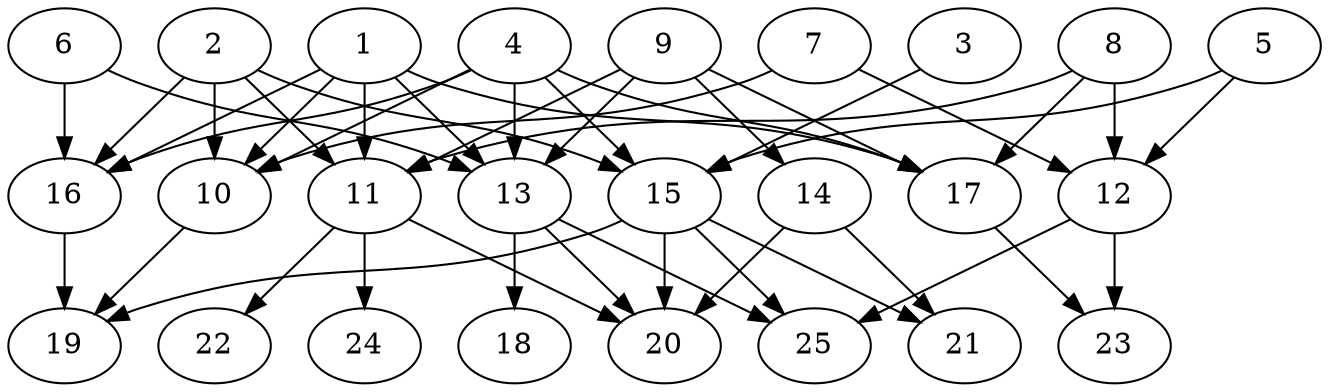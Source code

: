 // DAG automatically generated by daggen at Thu Oct  3 14:00:39 2019
// ./daggen --dot -n 25 --ccr 0.4 --fat 0.7 --regular 0.9 --density 0.5 --mindata 5242880 --maxdata 52428800 
digraph G {
  1 [size="29160960", alpha="0.04", expect_size="11664384"] 
  1 -> 10 [size ="11664384"]
  1 -> 11 [size ="11664384"]
  1 -> 13 [size ="11664384"]
  1 -> 16 [size ="11664384"]
  1 -> 17 [size ="11664384"]
  2 [size="73694720", alpha="0.07", expect_size="29477888"] 
  2 -> 10 [size ="29477888"]
  2 -> 11 [size ="29477888"]
  2 -> 15 [size ="29477888"]
  2 -> 16 [size ="29477888"]
  3 [size="90068480", alpha="0.11", expect_size="36027392"] 
  3 -> 15 [size ="36027392"]
  4 [size="52782080", alpha="0.07", expect_size="21112832"] 
  4 -> 10 [size ="21112832"]
  4 -> 13 [size ="21112832"]
  4 -> 15 [size ="21112832"]
  4 -> 16 [size ="21112832"]
  4 -> 17 [size ="21112832"]
  5 [size="125626880", alpha="0.19", expect_size="50250752"] 
  5 -> 12 [size ="50250752"]
  5 -> 15 [size ="50250752"]
  6 [size="22361600", alpha="0.07", expect_size="8944640"] 
  6 -> 13 [size ="8944640"]
  6 -> 16 [size ="8944640"]
  7 [size="52226560", alpha="0.13", expect_size="20890624"] 
  7 -> 10 [size ="20890624"]
  7 -> 12 [size ="20890624"]
  8 [size="92126720", alpha="0.00", expect_size="36850688"] 
  8 -> 11 [size ="36850688"]
  8 -> 12 [size ="36850688"]
  8 -> 17 [size ="36850688"]
  9 [size="88153600", alpha="0.08", expect_size="35261440"] 
  9 -> 11 [size ="35261440"]
  9 -> 13 [size ="35261440"]
  9 -> 14 [size ="35261440"]
  9 -> 17 [size ="35261440"]
  10 [size="61265920", alpha="0.09", expect_size="24506368"] 
  10 -> 19 [size ="24506368"]
  11 [size="54515200", alpha="0.18", expect_size="21806080"] 
  11 -> 20 [size ="21806080"]
  11 -> 22 [size ="21806080"]
  11 -> 24 [size ="21806080"]
  12 [size="80747520", alpha="0.02", expect_size="32299008"] 
  12 -> 23 [size ="32299008"]
  12 -> 25 [size ="32299008"]
  13 [size="122099200", alpha="0.08", expect_size="48839680"] 
  13 -> 18 [size ="48839680"]
  13 -> 20 [size ="48839680"]
  13 -> 25 [size ="48839680"]
  14 [size="69693440", alpha="0.04", expect_size="27877376"] 
  14 -> 20 [size ="27877376"]
  14 -> 21 [size ="27877376"]
  15 [size="108700160", alpha="0.16", expect_size="43480064"] 
  15 -> 19 [size ="43480064"]
  15 -> 20 [size ="43480064"]
  15 -> 21 [size ="43480064"]
  15 -> 25 [size ="43480064"]
  16 [size="105415680", alpha="0.02", expect_size="42166272"] 
  16 -> 19 [size ="42166272"]
  17 [size="30896640", alpha="0.10", expect_size="12358656"] 
  17 -> 23 [size ="12358656"]
  18 [size="106304000", alpha="0.06", expect_size="42521600"] 
  19 [size="107888640", alpha="0.18", expect_size="43155456"] 
  20 [size="38410240", alpha="0.01", expect_size="15364096"] 
  21 [size="89835520", alpha="0.08", expect_size="35934208"] 
  22 [size="79682560", alpha="0.05", expect_size="31873024"] 
  23 [size="92577280", alpha="0.15", expect_size="37030912"] 
  24 [size="20917760", alpha="0.11", expect_size="8367104"] 
  25 [size="46904320", alpha="0.07", expect_size="18761728"] 
}
